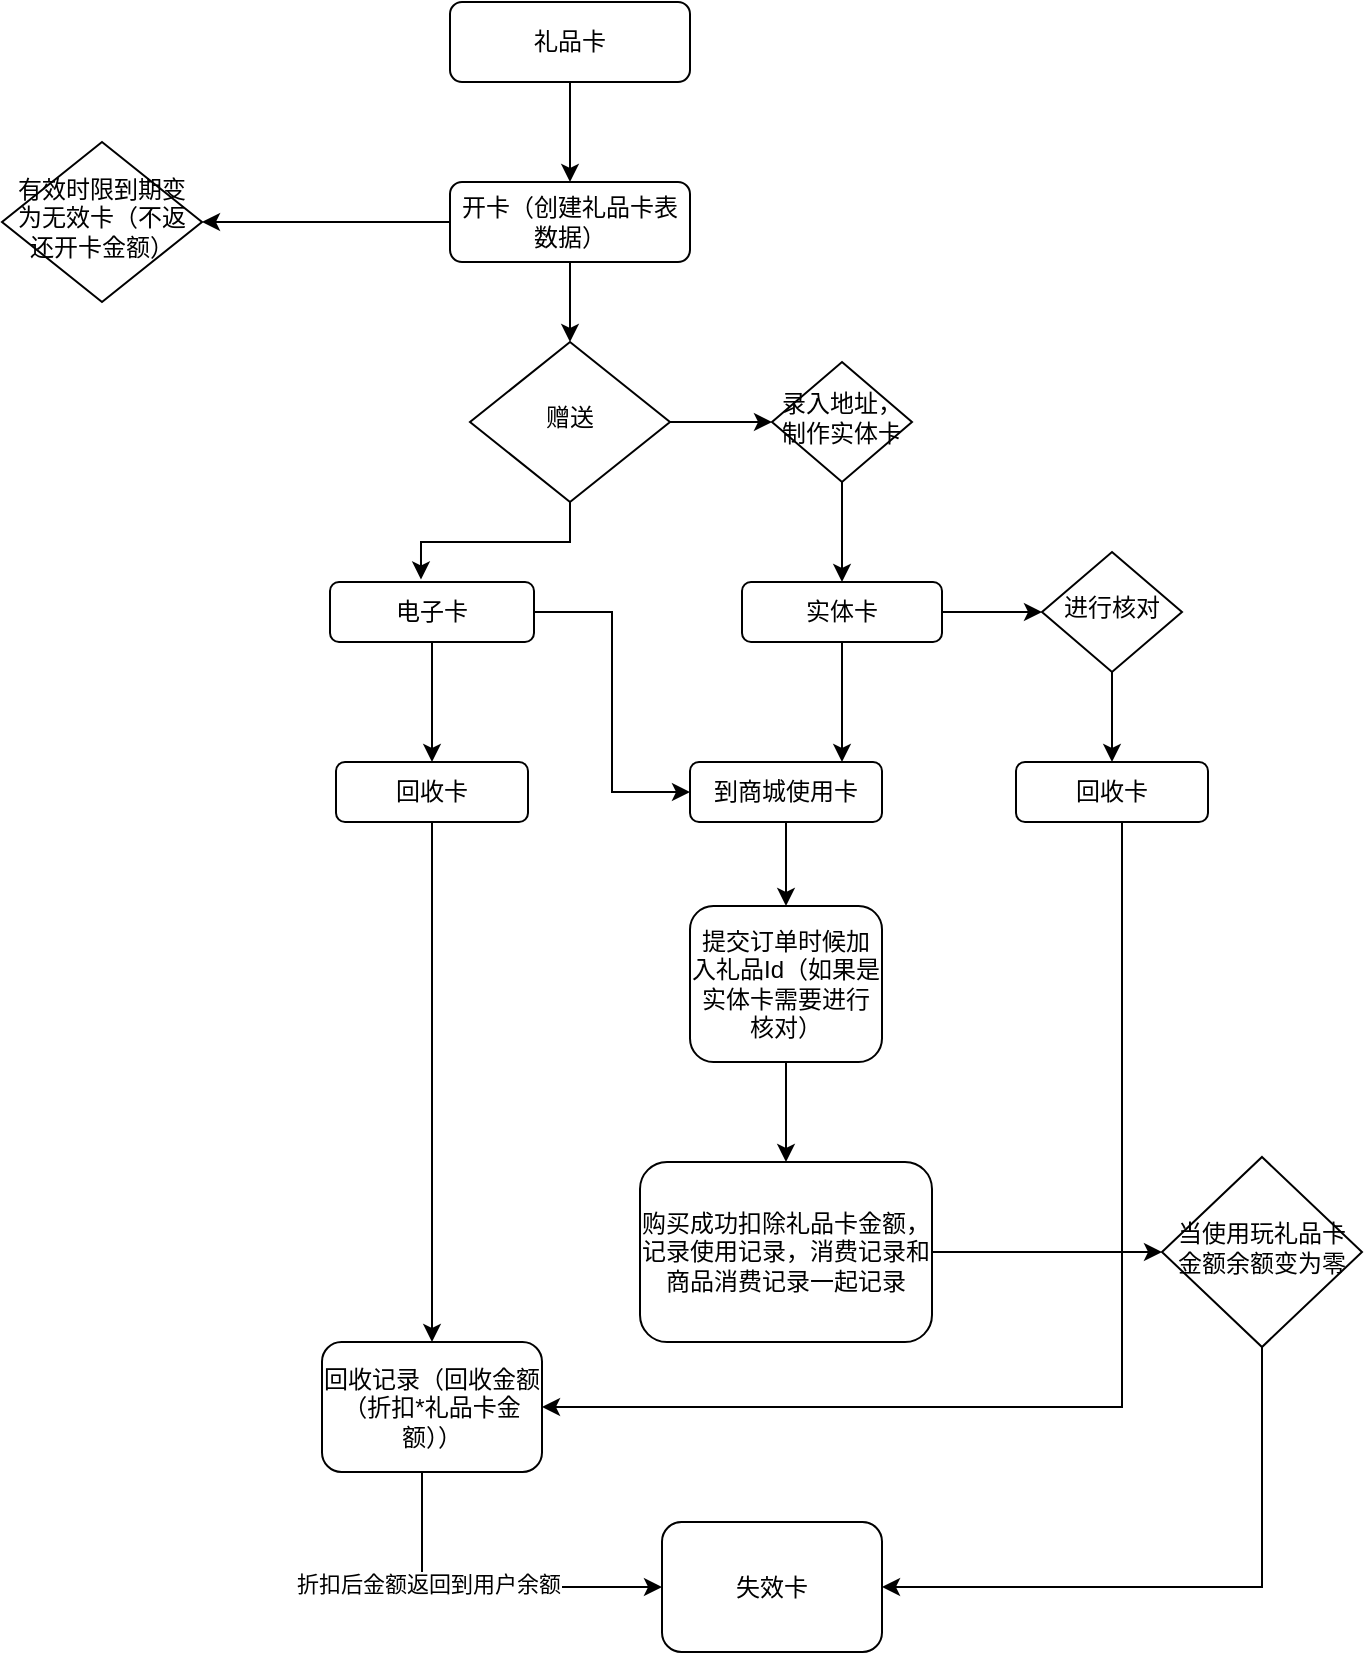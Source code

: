 <mxfile version="18.0.2" type="github">
  <diagram id="C5RBs43oDa-KdzZeNtuy" name="Page-1">
    <mxGraphModel dx="1185" dy="635" grid="1" gridSize="10" guides="1" tooltips="1" connect="1" arrows="1" fold="1" page="1" pageScale="1" pageWidth="827" pageHeight="1169" math="0" shadow="0">
      <root>
        <mxCell id="WIyWlLk6GJQsqaUBKTNV-0" />
        <mxCell id="WIyWlLk6GJQsqaUBKTNV-1" parent="WIyWlLk6GJQsqaUBKTNV-0" />
        <mxCell id="wfflh2OKNqMfCdM9LKYc-1" style="edgeStyle=orthogonalEdgeStyle;rounded=0;orthogonalLoop=1;jettySize=auto;html=1;exitX=0.5;exitY=1;exitDx=0;exitDy=0;entryX=0.5;entryY=0;entryDx=0;entryDy=0;" edge="1" parent="WIyWlLk6GJQsqaUBKTNV-1" source="WIyWlLk6GJQsqaUBKTNV-3" target="wfflh2OKNqMfCdM9LKYc-0">
          <mxGeometry relative="1" as="geometry" />
        </mxCell>
        <mxCell id="WIyWlLk6GJQsqaUBKTNV-3" value="&lt;font style=&quot;vertical-align: inherit;&quot;&gt;&lt;font style=&quot;vertical-align: inherit;&quot;&gt;礼品卡&lt;/font&gt;&lt;/font&gt;" style="rounded=1;whiteSpace=wrap;html=1;fontSize=12;glass=0;strokeWidth=1;shadow=0;" parent="WIyWlLk6GJQsqaUBKTNV-1" vertex="1">
          <mxGeometry x="354" y="70" width="120" height="40" as="geometry" />
        </mxCell>
        <mxCell id="wfflh2OKNqMfCdM9LKYc-4" style="edgeStyle=orthogonalEdgeStyle;rounded=0;orthogonalLoop=1;jettySize=auto;html=1;exitX=0.5;exitY=1;exitDx=0;exitDy=0;entryX=0.5;entryY=0;entryDx=0;entryDy=0;" edge="1" parent="WIyWlLk6GJQsqaUBKTNV-1" source="wfflh2OKNqMfCdM9LKYc-0" target="wfflh2OKNqMfCdM9LKYc-2">
          <mxGeometry relative="1" as="geometry" />
        </mxCell>
        <mxCell id="wfflh2OKNqMfCdM9LKYc-39" style="edgeStyle=orthogonalEdgeStyle;rounded=0;orthogonalLoop=1;jettySize=auto;html=1;" edge="1" parent="WIyWlLk6GJQsqaUBKTNV-1" source="wfflh2OKNqMfCdM9LKYc-0" target="wfflh2OKNqMfCdM9LKYc-38">
          <mxGeometry relative="1" as="geometry" />
        </mxCell>
        <mxCell id="wfflh2OKNqMfCdM9LKYc-0" value="&lt;font style=&quot;vertical-align: inherit;&quot;&gt;&lt;font style=&quot;vertical-align: inherit;&quot;&gt;开卡（创建礼品卡表数据）&lt;/font&gt;&lt;/font&gt;" style="rounded=1;whiteSpace=wrap;html=1;fontSize=12;glass=0;strokeWidth=1;shadow=0;" vertex="1" parent="WIyWlLk6GJQsqaUBKTNV-1">
          <mxGeometry x="354" y="160" width="120" height="40" as="geometry" />
        </mxCell>
        <mxCell id="wfflh2OKNqMfCdM9LKYc-7" style="edgeStyle=orthogonalEdgeStyle;rounded=0;orthogonalLoop=1;jettySize=auto;html=1;entryX=0.446;entryY=-0.042;entryDx=0;entryDy=0;entryPerimeter=0;" edge="1" parent="WIyWlLk6GJQsqaUBKTNV-1" source="wfflh2OKNqMfCdM9LKYc-2" target="wfflh2OKNqMfCdM9LKYc-5">
          <mxGeometry relative="1" as="geometry" />
        </mxCell>
        <mxCell id="wfflh2OKNqMfCdM9LKYc-11" style="edgeStyle=orthogonalEdgeStyle;rounded=0;orthogonalLoop=1;jettySize=auto;html=1;exitX=1;exitY=0.5;exitDx=0;exitDy=0;entryX=0;entryY=0.5;entryDx=0;entryDy=0;" edge="1" parent="WIyWlLk6GJQsqaUBKTNV-1" source="wfflh2OKNqMfCdM9LKYc-2" target="wfflh2OKNqMfCdM9LKYc-10">
          <mxGeometry relative="1" as="geometry" />
        </mxCell>
        <mxCell id="wfflh2OKNqMfCdM9LKYc-2" value="&lt;font style=&quot;vertical-align: inherit;&quot;&gt;&lt;font style=&quot;vertical-align: inherit;&quot;&gt;赠送&lt;/font&gt;&lt;/font&gt;" style="rhombus;whiteSpace=wrap;html=1;shadow=0;fontFamily=Helvetica;fontSize=12;align=center;strokeWidth=1;spacing=6;spacingTop=-4;" vertex="1" parent="WIyWlLk6GJQsqaUBKTNV-1">
          <mxGeometry x="364" y="240" width="100" height="80" as="geometry" />
        </mxCell>
        <mxCell id="wfflh2OKNqMfCdM9LKYc-19" value="" style="edgeStyle=orthogonalEdgeStyle;rounded=0;orthogonalLoop=1;jettySize=auto;html=1;" edge="1" parent="WIyWlLk6GJQsqaUBKTNV-1" source="wfflh2OKNqMfCdM9LKYc-5" target="wfflh2OKNqMfCdM9LKYc-15">
          <mxGeometry relative="1" as="geometry" />
        </mxCell>
        <mxCell id="wfflh2OKNqMfCdM9LKYc-22" style="edgeStyle=orthogonalEdgeStyle;rounded=0;orthogonalLoop=1;jettySize=auto;html=1;entryX=0;entryY=0.5;entryDx=0;entryDy=0;" edge="1" parent="WIyWlLk6GJQsqaUBKTNV-1" source="wfflh2OKNqMfCdM9LKYc-5" target="wfflh2OKNqMfCdM9LKYc-16">
          <mxGeometry relative="1" as="geometry" />
        </mxCell>
        <mxCell id="wfflh2OKNqMfCdM9LKYc-5" value="&lt;font style=&quot;vertical-align: inherit;&quot;&gt;&lt;font style=&quot;vertical-align: inherit;&quot;&gt;&lt;font style=&quot;vertical-align: inherit;&quot;&gt;&lt;font style=&quot;vertical-align: inherit;&quot;&gt;电子卡&lt;/font&gt;&lt;/font&gt;&lt;/font&gt;&lt;/font&gt;" style="rounded=1;whiteSpace=wrap;html=1;fontSize=12;glass=0;strokeWidth=1;shadow=0;" vertex="1" parent="WIyWlLk6GJQsqaUBKTNV-1">
          <mxGeometry x="294" y="360" width="102" height="30" as="geometry" />
        </mxCell>
        <mxCell id="wfflh2OKNqMfCdM9LKYc-18" style="edgeStyle=orthogonalEdgeStyle;rounded=0;orthogonalLoop=1;jettySize=auto;html=1;" edge="1" parent="WIyWlLk6GJQsqaUBKTNV-1" source="wfflh2OKNqMfCdM9LKYc-6" target="wfflh2OKNqMfCdM9LKYc-17">
          <mxGeometry relative="1" as="geometry" />
        </mxCell>
        <mxCell id="wfflh2OKNqMfCdM9LKYc-21" style="edgeStyle=orthogonalEdgeStyle;rounded=0;orthogonalLoop=1;jettySize=auto;html=1;exitX=0;exitY=0.5;exitDx=0;exitDy=0;" edge="1" parent="WIyWlLk6GJQsqaUBKTNV-1" source="wfflh2OKNqMfCdM9LKYc-6" target="wfflh2OKNqMfCdM9LKYc-16">
          <mxGeometry relative="1" as="geometry">
            <Array as="points">
              <mxPoint x="500" y="380" />
              <mxPoint x="550" y="380" />
            </Array>
          </mxGeometry>
        </mxCell>
        <mxCell id="wfflh2OKNqMfCdM9LKYc-6" value="&lt;font style=&quot;vertical-align: inherit;&quot;&gt;&lt;font style=&quot;vertical-align: inherit;&quot;&gt;实体卡&lt;/font&gt;&lt;/font&gt;" style="rounded=1;whiteSpace=wrap;html=1;fontSize=12;glass=0;strokeWidth=1;shadow=0;" vertex="1" parent="WIyWlLk6GJQsqaUBKTNV-1">
          <mxGeometry x="500" y="360" width="100" height="30" as="geometry" />
        </mxCell>
        <mxCell id="wfflh2OKNqMfCdM9LKYc-12" style="edgeStyle=orthogonalEdgeStyle;rounded=0;orthogonalLoop=1;jettySize=auto;html=1;exitX=0.5;exitY=1;exitDx=0;exitDy=0;entryX=0.5;entryY=0;entryDx=0;entryDy=0;" edge="1" parent="WIyWlLk6GJQsqaUBKTNV-1" source="wfflh2OKNqMfCdM9LKYc-10" target="wfflh2OKNqMfCdM9LKYc-6">
          <mxGeometry relative="1" as="geometry" />
        </mxCell>
        <mxCell id="wfflh2OKNqMfCdM9LKYc-10" value="&lt;font style=&quot;vertical-align: inherit;&quot;&gt;&lt;font style=&quot;vertical-align: inherit;&quot;&gt;录入地址，制作实体卡&lt;/font&gt;&lt;/font&gt;" style="rhombus;whiteSpace=wrap;html=1;shadow=0;fontFamily=Helvetica;fontSize=12;align=center;strokeWidth=1;spacing=6;spacingTop=-4;" vertex="1" parent="WIyWlLk6GJQsqaUBKTNV-1">
          <mxGeometry x="515" y="250" width="70" height="60" as="geometry" />
        </mxCell>
        <mxCell id="wfflh2OKNqMfCdM9LKYc-28" style="edgeStyle=orthogonalEdgeStyle;rounded=0;orthogonalLoop=1;jettySize=auto;html=1;" edge="1" parent="WIyWlLk6GJQsqaUBKTNV-1" source="wfflh2OKNqMfCdM9LKYc-15" target="wfflh2OKNqMfCdM9LKYc-25">
          <mxGeometry relative="1" as="geometry" />
        </mxCell>
        <mxCell id="wfflh2OKNqMfCdM9LKYc-15" value="&lt;font style=&quot;vertical-align: inherit;&quot;&gt;&lt;font style=&quot;vertical-align: inherit;&quot;&gt;&lt;font style=&quot;vertical-align: inherit;&quot;&gt;&lt;font style=&quot;vertical-align: inherit;&quot;&gt;&lt;font style=&quot;vertical-align: inherit;&quot;&gt;&lt;font style=&quot;vertical-align: inherit;&quot;&gt;回收卡&lt;/font&gt;&lt;/font&gt;&lt;/font&gt;&lt;/font&gt;&lt;/font&gt;&lt;/font&gt;" style="rounded=1;whiteSpace=wrap;html=1;fontSize=12;glass=0;strokeWidth=1;shadow=0;" vertex="1" parent="WIyWlLk6GJQsqaUBKTNV-1">
          <mxGeometry x="297" y="450" width="96" height="30" as="geometry" />
        </mxCell>
        <mxCell id="wfflh2OKNqMfCdM9LKYc-31" style="edgeStyle=orthogonalEdgeStyle;rounded=0;orthogonalLoop=1;jettySize=auto;html=1;entryX=0.5;entryY=0;entryDx=0;entryDy=0;" edge="1" parent="WIyWlLk6GJQsqaUBKTNV-1" source="wfflh2OKNqMfCdM9LKYc-16" target="wfflh2OKNqMfCdM9LKYc-30">
          <mxGeometry relative="1" as="geometry" />
        </mxCell>
        <mxCell id="wfflh2OKNqMfCdM9LKYc-16" value="&lt;font style=&quot;vertical-align: inherit;&quot;&gt;&lt;font style=&quot;vertical-align: inherit;&quot;&gt;&lt;font style=&quot;vertical-align: inherit;&quot;&gt;&lt;font style=&quot;vertical-align: inherit;&quot;&gt;到商城使用卡&lt;/font&gt;&lt;/font&gt;&lt;/font&gt;&lt;/font&gt;" style="rounded=1;whiteSpace=wrap;html=1;fontSize=12;glass=0;strokeWidth=1;shadow=0;" vertex="1" parent="WIyWlLk6GJQsqaUBKTNV-1">
          <mxGeometry x="474" y="450" width="96" height="30" as="geometry" />
        </mxCell>
        <mxCell id="wfflh2OKNqMfCdM9LKYc-24" style="edgeStyle=orthogonalEdgeStyle;rounded=0;orthogonalLoop=1;jettySize=auto;html=1;entryX=0.5;entryY=0;entryDx=0;entryDy=0;" edge="1" parent="WIyWlLk6GJQsqaUBKTNV-1" source="wfflh2OKNqMfCdM9LKYc-17" target="wfflh2OKNqMfCdM9LKYc-23">
          <mxGeometry relative="1" as="geometry" />
        </mxCell>
        <mxCell id="wfflh2OKNqMfCdM9LKYc-17" value="&lt;font style=&quot;vertical-align: inherit;&quot;&gt;&lt;font style=&quot;vertical-align: inherit;&quot;&gt;进行核对&lt;/font&gt;&lt;/font&gt;" style="rhombus;whiteSpace=wrap;html=1;shadow=0;fontFamily=Helvetica;fontSize=12;align=center;strokeWidth=1;spacing=6;spacingTop=-4;" vertex="1" parent="WIyWlLk6GJQsqaUBKTNV-1">
          <mxGeometry x="650" y="345" width="70" height="60" as="geometry" />
        </mxCell>
        <mxCell id="wfflh2OKNqMfCdM9LKYc-34" style="edgeStyle=orthogonalEdgeStyle;rounded=0;orthogonalLoop=1;jettySize=auto;html=1;entryX=1;entryY=0.5;entryDx=0;entryDy=0;" edge="1" parent="WIyWlLk6GJQsqaUBKTNV-1" source="wfflh2OKNqMfCdM9LKYc-23" target="wfflh2OKNqMfCdM9LKYc-25">
          <mxGeometry relative="1" as="geometry">
            <Array as="points">
              <mxPoint x="690" y="773" />
            </Array>
          </mxGeometry>
        </mxCell>
        <mxCell id="wfflh2OKNqMfCdM9LKYc-23" value="&lt;font style=&quot;vertical-align: inherit;&quot;&gt;&lt;font style=&quot;vertical-align: inherit;&quot;&gt;&lt;font style=&quot;vertical-align: inherit;&quot;&gt;&lt;font style=&quot;vertical-align: inherit;&quot;&gt;回收卡&lt;/font&gt;&lt;/font&gt;&lt;/font&gt;&lt;/font&gt;" style="rounded=1;whiteSpace=wrap;html=1;fontSize=12;glass=0;strokeWidth=1;shadow=0;" vertex="1" parent="WIyWlLk6GJQsqaUBKTNV-1">
          <mxGeometry x="637" y="450" width="96" height="30" as="geometry" />
        </mxCell>
        <mxCell id="wfflh2OKNqMfCdM9LKYc-36" style="edgeStyle=orthogonalEdgeStyle;rounded=0;orthogonalLoop=1;jettySize=auto;html=1;entryX=0;entryY=0.5;entryDx=0;entryDy=0;" edge="1" parent="WIyWlLk6GJQsqaUBKTNV-1" source="wfflh2OKNqMfCdM9LKYc-25" target="wfflh2OKNqMfCdM9LKYc-35">
          <mxGeometry relative="1" as="geometry">
            <mxPoint x="345" y="870" as="targetPoint" />
            <Array as="points">
              <mxPoint x="340" y="863" />
            </Array>
          </mxGeometry>
        </mxCell>
        <mxCell id="wfflh2OKNqMfCdM9LKYc-40" value="&lt;font style=&quot;vertical-align: inherit;&quot;&gt;&lt;font style=&quot;vertical-align: inherit;&quot;&gt;折扣后金额返回到用户余额&lt;br&gt;&lt;/font&gt;&lt;/font&gt;" style="edgeLabel;html=1;align=center;verticalAlign=middle;resizable=0;points=[];" vertex="1" connectable="0" parent="wfflh2OKNqMfCdM9LKYc-36">
          <mxGeometry x="-0.368" y="3" relative="1" as="geometry">
            <mxPoint as="offset" />
          </mxGeometry>
        </mxCell>
        <mxCell id="wfflh2OKNqMfCdM9LKYc-25" value="&lt;font style=&quot;vertical-align: inherit;&quot;&gt;&lt;font style=&quot;vertical-align: inherit;&quot;&gt;&lt;font style=&quot;vertical-align: inherit;&quot;&gt;&lt;font style=&quot;vertical-align: inherit;&quot;&gt;&lt;font style=&quot;vertical-align: inherit;&quot;&gt;&lt;font style=&quot;vertical-align: inherit;&quot;&gt;&lt;font style=&quot;vertical-align: inherit;&quot;&gt;&lt;font style=&quot;vertical-align: inherit;&quot;&gt;回收记录（回收金额（折扣*礼品卡金额））&lt;/font&gt;&lt;/font&gt;&lt;/font&gt;&lt;/font&gt;&lt;/font&gt;&lt;/font&gt;&lt;/font&gt;&lt;/font&gt;" style="rounded=1;whiteSpace=wrap;html=1;fontSize=12;glass=0;strokeWidth=1;shadow=0;" vertex="1" parent="WIyWlLk6GJQsqaUBKTNV-1">
          <mxGeometry x="290" y="740" width="110" height="65" as="geometry" />
        </mxCell>
        <mxCell id="wfflh2OKNqMfCdM9LKYc-33" style="edgeStyle=orthogonalEdgeStyle;rounded=0;orthogonalLoop=1;jettySize=auto;html=1;exitX=0.5;exitY=1;exitDx=0;exitDy=0;" edge="1" parent="WIyWlLk6GJQsqaUBKTNV-1" source="wfflh2OKNqMfCdM9LKYc-30" target="wfflh2OKNqMfCdM9LKYc-32">
          <mxGeometry relative="1" as="geometry" />
        </mxCell>
        <mxCell id="wfflh2OKNqMfCdM9LKYc-30" value="&lt;font style=&quot;vertical-align: inherit;&quot;&gt;&lt;font style=&quot;vertical-align: inherit;&quot;&gt;&lt;font style=&quot;vertical-align: inherit;&quot;&gt;&lt;font style=&quot;vertical-align: inherit;&quot;&gt;提交订单时候加入礼品Id（如果是实体卡需要进行核对）&lt;/font&gt;&lt;/font&gt;&lt;/font&gt;&lt;/font&gt;" style="rounded=1;whiteSpace=wrap;html=1;fontSize=12;glass=0;strokeWidth=1;shadow=0;" vertex="1" parent="WIyWlLk6GJQsqaUBKTNV-1">
          <mxGeometry x="474" y="522" width="96" height="78" as="geometry" />
        </mxCell>
        <mxCell id="wfflh2OKNqMfCdM9LKYc-42" style="edgeStyle=orthogonalEdgeStyle;rounded=0;orthogonalLoop=1;jettySize=auto;html=1;entryX=0;entryY=0.5;entryDx=0;entryDy=0;" edge="1" parent="WIyWlLk6GJQsqaUBKTNV-1" source="wfflh2OKNqMfCdM9LKYc-32" target="wfflh2OKNqMfCdM9LKYc-41">
          <mxGeometry relative="1" as="geometry" />
        </mxCell>
        <mxCell id="wfflh2OKNqMfCdM9LKYc-32" value="&lt;font style=&quot;vertical-align: inherit;&quot;&gt;&lt;font style=&quot;vertical-align: inherit;&quot;&gt;&lt;font style=&quot;vertical-align: inherit;&quot;&gt;&lt;font style=&quot;vertical-align: inherit;&quot;&gt;购买成功扣除礼品卡金额，记录使用记录，消费记录和商品消费记录一起记录&lt;/font&gt;&lt;/font&gt;&lt;/font&gt;&lt;/font&gt;" style="rounded=1;whiteSpace=wrap;html=1;fontSize=12;glass=0;strokeWidth=1;shadow=0;" vertex="1" parent="WIyWlLk6GJQsqaUBKTNV-1">
          <mxGeometry x="449" y="650" width="146" height="90" as="geometry" />
        </mxCell>
        <mxCell id="wfflh2OKNqMfCdM9LKYc-35" value="&lt;font style=&quot;vertical-align: inherit;&quot;&gt;&lt;font style=&quot;vertical-align: inherit;&quot;&gt;&lt;font style=&quot;vertical-align: inherit;&quot;&gt;&lt;font style=&quot;vertical-align: inherit;&quot;&gt;&lt;font style=&quot;vertical-align: inherit;&quot;&gt;&lt;font style=&quot;vertical-align: inherit;&quot;&gt;失效卡&lt;/font&gt;&lt;/font&gt;&lt;/font&gt;&lt;/font&gt;&lt;/font&gt;&lt;/font&gt;" style="rounded=1;whiteSpace=wrap;html=1;fontSize=12;glass=0;strokeWidth=1;shadow=0;" vertex="1" parent="WIyWlLk6GJQsqaUBKTNV-1">
          <mxGeometry x="460" y="830" width="110" height="65" as="geometry" />
        </mxCell>
        <mxCell id="wfflh2OKNqMfCdM9LKYc-38" value="&lt;font style=&quot;vertical-align: inherit;&quot;&gt;&lt;font style=&quot;vertical-align: inherit;&quot;&gt;有效时限到期变为无效卡（不返还开卡金额）&lt;/font&gt;&lt;/font&gt;" style="rhombus;whiteSpace=wrap;html=1;shadow=0;fontFamily=Helvetica;fontSize=12;align=center;strokeWidth=1;spacing=6;spacingTop=-4;" vertex="1" parent="WIyWlLk6GJQsqaUBKTNV-1">
          <mxGeometry x="130" y="140" width="100" height="80" as="geometry" />
        </mxCell>
        <mxCell id="wfflh2OKNqMfCdM9LKYc-43" style="edgeStyle=orthogonalEdgeStyle;rounded=0;orthogonalLoop=1;jettySize=auto;html=1;entryX=1;entryY=0.5;entryDx=0;entryDy=0;" edge="1" parent="WIyWlLk6GJQsqaUBKTNV-1" source="wfflh2OKNqMfCdM9LKYc-41" target="wfflh2OKNqMfCdM9LKYc-35">
          <mxGeometry relative="1" as="geometry">
            <Array as="points">
              <mxPoint x="760" y="863" />
            </Array>
          </mxGeometry>
        </mxCell>
        <mxCell id="wfflh2OKNqMfCdM9LKYc-41" value="&lt;font style=&quot;vertical-align: inherit;&quot;&gt;&lt;font style=&quot;vertical-align: inherit;&quot;&gt;当使用玩礼品卡金额余额变为零&lt;/font&gt;&lt;/font&gt;" style="rhombus;whiteSpace=wrap;html=1;shadow=0;fontFamily=Helvetica;fontSize=12;align=center;strokeWidth=1;spacing=6;spacingTop=-4;" vertex="1" parent="WIyWlLk6GJQsqaUBKTNV-1">
          <mxGeometry x="710" y="647.5" width="100" height="95" as="geometry" />
        </mxCell>
      </root>
    </mxGraphModel>
  </diagram>
</mxfile>
